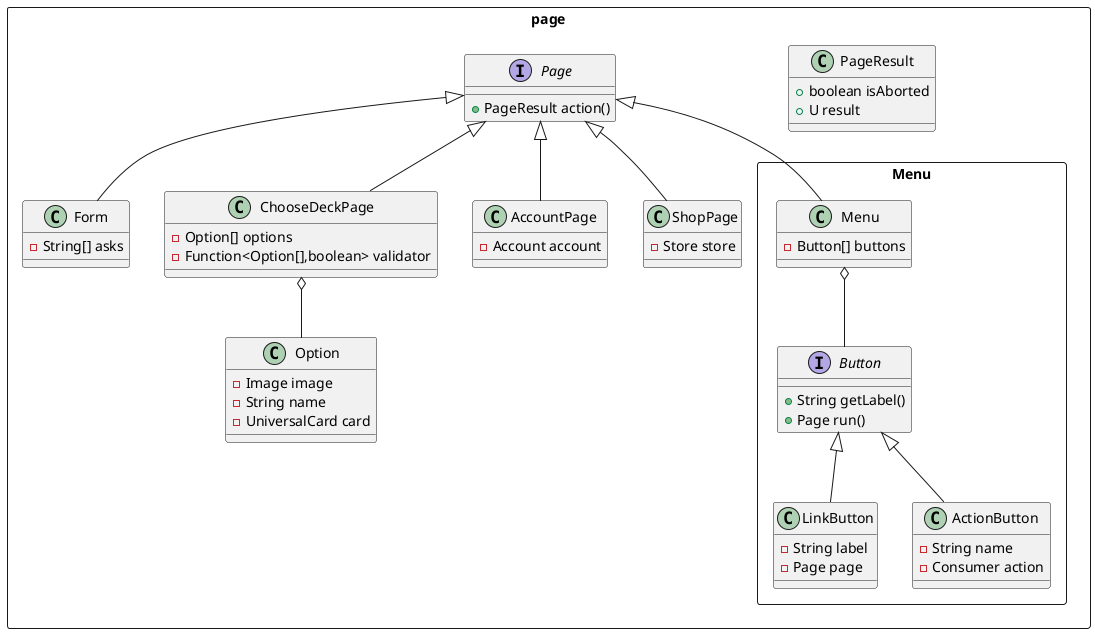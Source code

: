 @startuml

package page <<Rectangle>> {

  Class PageResult {
    +boolean isAborted
    +U result
  }

  Interface Page {
    +PageResult action()
  }

  class Form {
    -String[] asks
  }
  Page <|-- Form

  class ChooseDeckPage {
    -Option[] options
    -Function<Option[],boolean> validator
  }
  Page <|-- ChooseDeckPage


  package Menu <<Rectangle>> {

    class Menu {
      -Button[] buttons
    }
    Page <|-- Menu

    interface Button {
      +String getLabel()
      +Page run()
    }
    Menu o-- Button

    class LinkButton {
      -String label
      -Page page
    }
    Button <|-- LinkButton

    class ActionButton {
      -String name
      -Consumer action
    }
    Button <|-- ActionButton
  }

  class Option {
    -Image image
    -String name
    -UniversalCard card
  }
  ChooseDeckPage o-- Option

  class AccountPage {
    -Account account
  }
  Page <|-- AccountPage

  class ShopPage {
    -Store store
  }
  Page <|-- ShopPage
}

@enduml